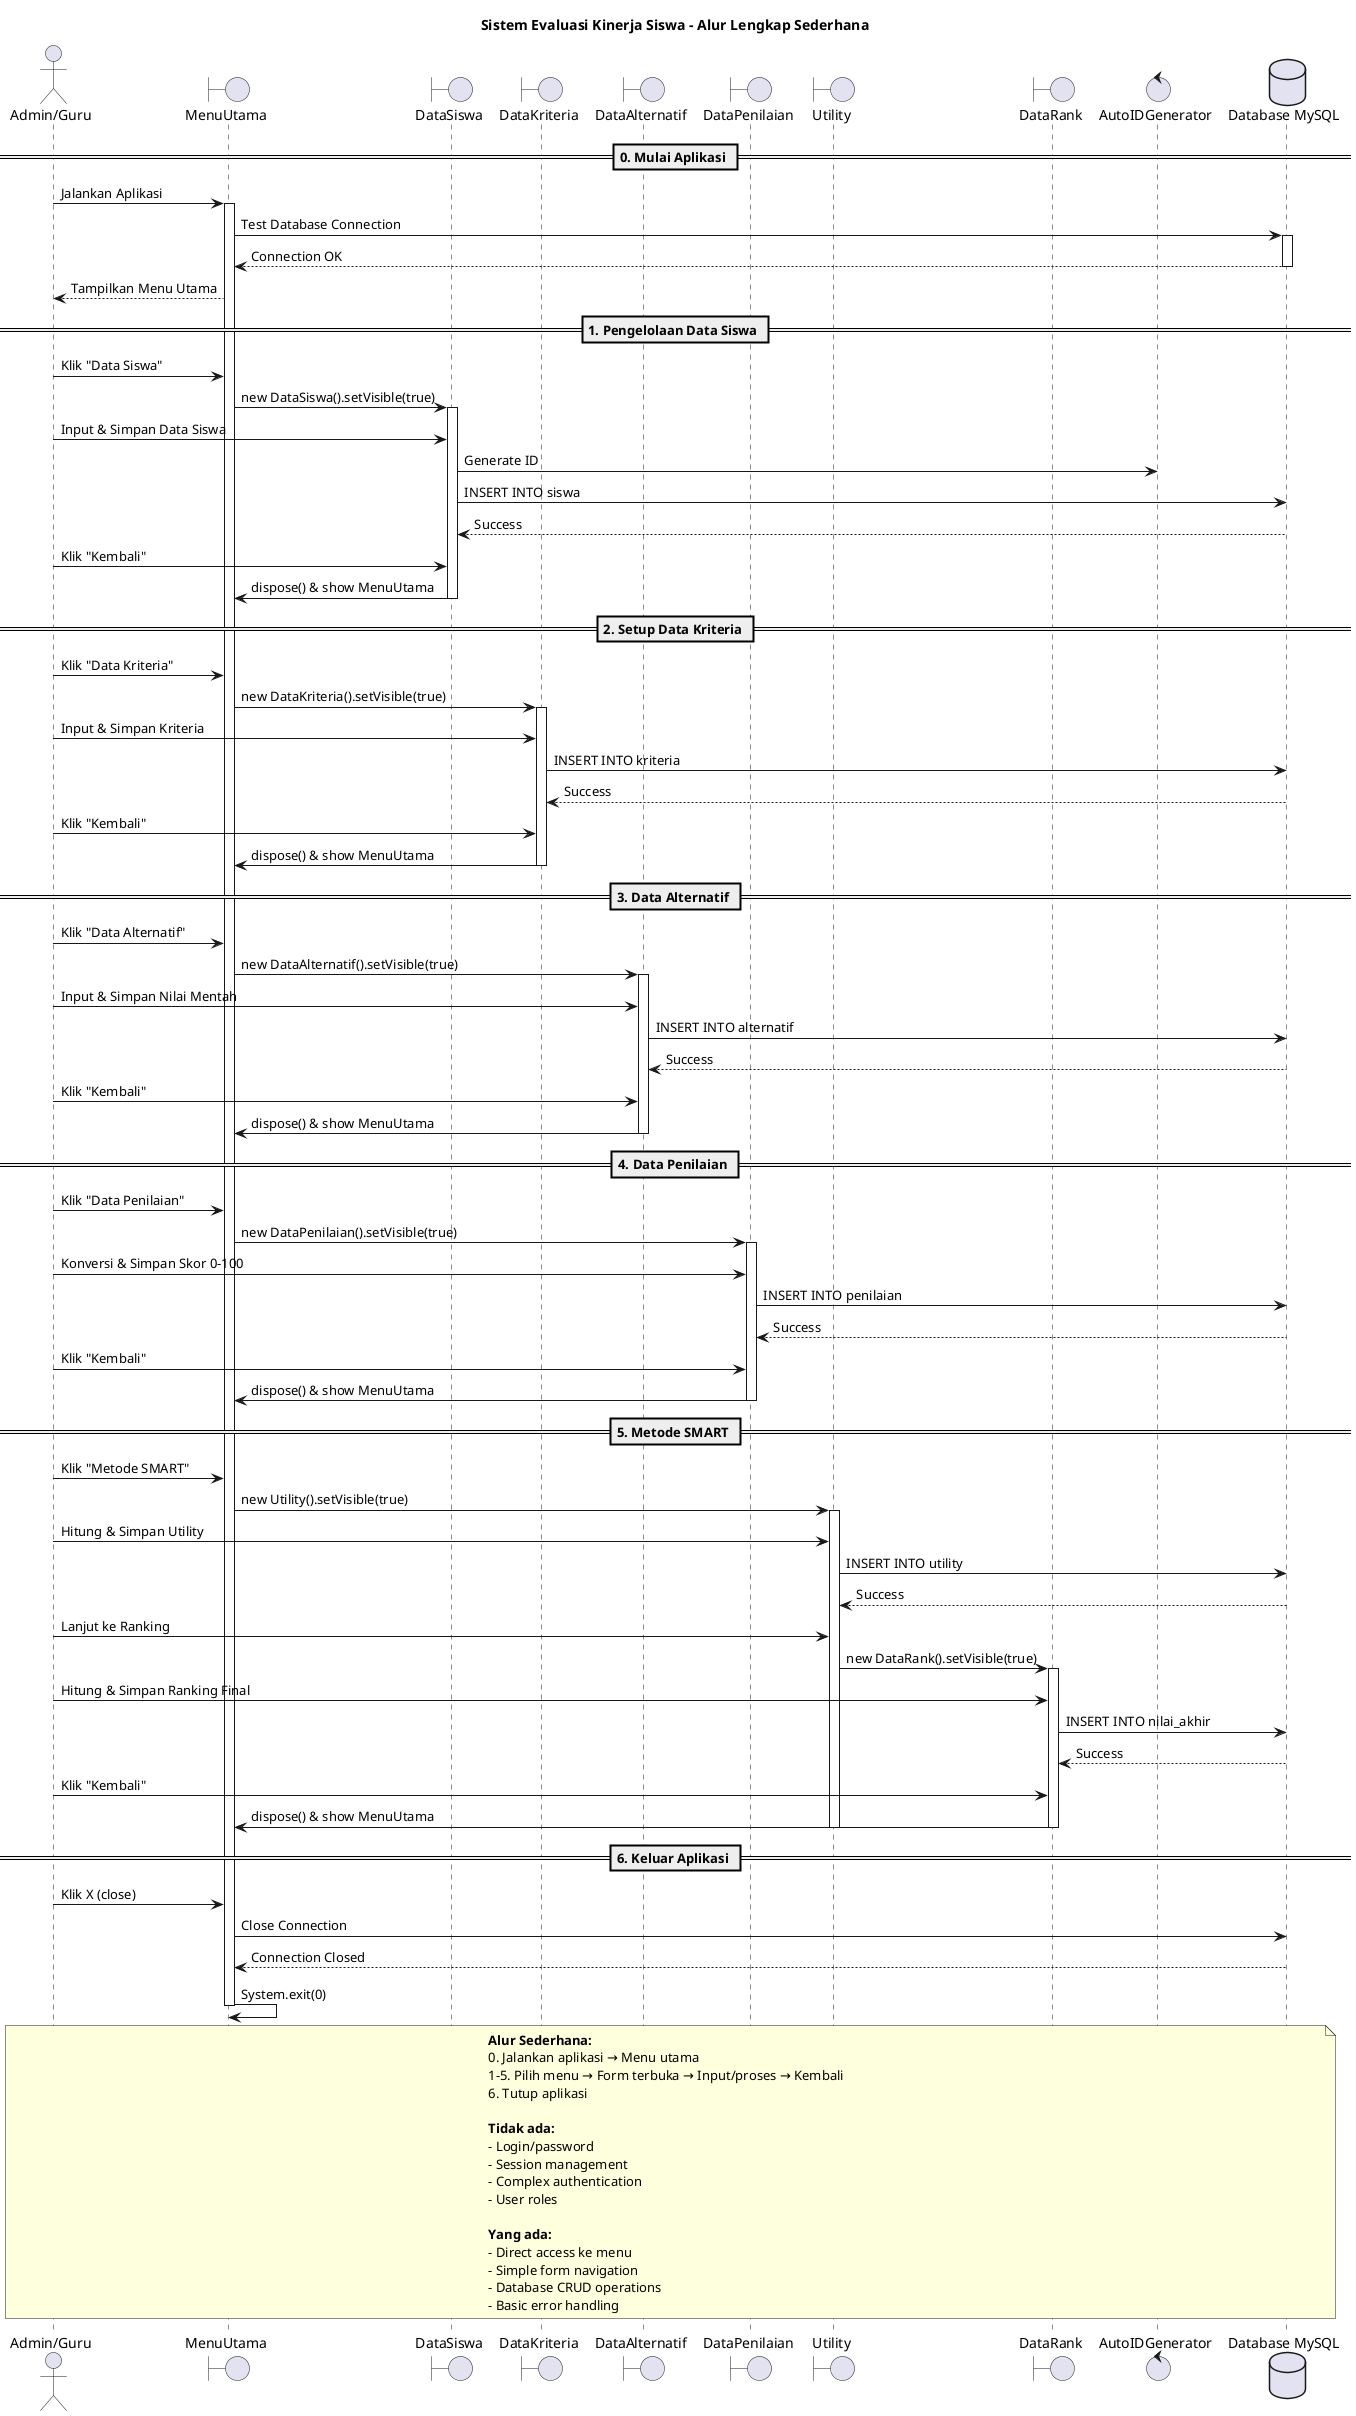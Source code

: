 @startuml Sequence_Complete_Simple

title Sistem Evaluasi Kinerja Siswa - Alur Lengkap Sederhana

actor "Admin/Guru" as User
boundary "MenuUtama" as Menu
boundary "DataSiswa" as SiswaUI
boundary "DataKriteria" as KriteriaUI
boundary "DataAlternatif" as AlternatifUI
boundary "DataPenilaian" as PenilaianUI
boundary "Utility" as UtilityUI
boundary "DataRank" as RankUI
control "AutoIDGenerator" as IDGen
database "Database MySQL" as DB

== 0. Mulai Aplikasi ==
User -> Menu: Jalankan Aplikasi
activate Menu
Menu -> DB: Test Database Connection
activate DB
DB --> Menu: Connection OK
deactivate DB
Menu --> User: Tampilkan Menu Utama

== 1. Pengelolaan Data Siswa ==
User -> Menu: Klik "Data Siswa"
Menu -> SiswaUI: new DataSiswa().setVisible(true)
activate SiswaUI
User -> SiswaUI: Input & Simpan Data Siswa
SiswaUI -> IDGen: Generate ID
SiswaUI -> DB: INSERT INTO siswa
DB --> SiswaUI: Success
User -> SiswaUI: Klik "Kembali"
SiswaUI -> Menu: dispose() & show MenuUtama
deactivate SiswaUI

== 2. Setup Data Kriteria ==
User -> Menu: Klik "Data Kriteria"
Menu -> KriteriaUI: new DataKriteria().setVisible(true)
activate KriteriaUI
User -> KriteriaUI: Input & Simpan Kriteria
KriteriaUI -> DB: INSERT INTO kriteria
DB --> KriteriaUI: Success
User -> KriteriaUI: Klik "Kembali"
KriteriaUI -> Menu: dispose() & show MenuUtama
deactivate KriteriaUI

== 3. Data Alternatif ==
User -> Menu: Klik "Data Alternatif"
Menu -> AlternatifUI: new DataAlternatif().setVisible(true)
activate AlternatifUI
User -> AlternatifUI: Input & Simpan Nilai Mentah
AlternatifUI -> DB: INSERT INTO alternatif
DB --> AlternatifUI: Success
User -> AlternatifUI: Klik "Kembali"
AlternatifUI -> Menu: dispose() & show MenuUtama
deactivate AlternatifUI

== 4. Data Penilaian ==
User -> Menu: Klik "Data Penilaian"
Menu -> PenilaianUI: new DataPenilaian().setVisible(true)
activate PenilaianUI
User -> PenilaianUI: Konversi & Simpan Skor 0-100
PenilaianUI -> DB: INSERT INTO penilaian
DB --> PenilaianUI: Success
User -> PenilaianUI: Klik "Kembali"
PenilaianUI -> Menu: dispose() & show MenuUtama
deactivate PenilaianUI

== 5. Metode SMART ==
User -> Menu: Klik "Metode SMART"
Menu -> UtilityUI: new Utility().setVisible(true)
activate UtilityUI
User -> UtilityUI: Hitung & Simpan Utility
UtilityUI -> DB: INSERT INTO utility
DB --> UtilityUI: Success
User -> UtilityUI: Lanjut ke Ranking
UtilityUI -> RankUI: new DataRank().setVisible(true)
activate RankUI
User -> RankUI: Hitung & Simpan Ranking Final
RankUI -> DB: INSERT INTO nilai_akhir
DB --> RankUI: Success
User -> RankUI: Klik "Kembali"
RankUI -> Menu: dispose() & show MenuUtama
deactivate RankUI
deactivate UtilityUI

== 6. Keluar Aplikasi ==
User -> Menu: Klik X (close)
Menu -> DB: Close Connection
DB --> Menu: Connection Closed
Menu -> Menu: System.exit(0)
deactivate Menu

note over User, DB
**Alur Sederhana:**
0. Jalankan aplikasi → Menu utama
1-5. Pilih menu → Form terbuka → Input/proses → Kembali
6. Tutup aplikasi

**Tidak ada:**
- Login/password
- Session management
- Complex authentication
- User roles

**Yang ada:**
- Direct access ke menu
- Simple form navigation
- Database CRUD operations
- Basic error handling
end note

@enduml
